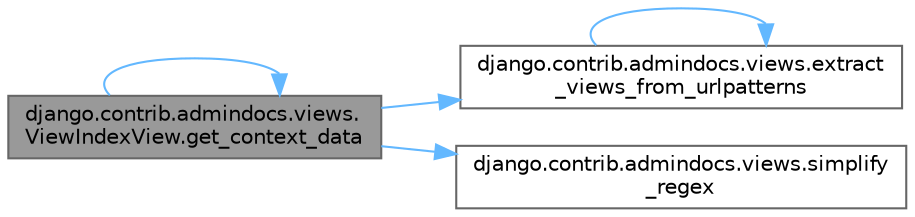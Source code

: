 digraph "django.contrib.admindocs.views.ViewIndexView.get_context_data"
{
 // LATEX_PDF_SIZE
  bgcolor="transparent";
  edge [fontname=Helvetica,fontsize=10,labelfontname=Helvetica,labelfontsize=10];
  node [fontname=Helvetica,fontsize=10,shape=box,height=0.2,width=0.4];
  rankdir="LR";
  Node1 [id="Node000001",label="django.contrib.admindocs.views.\lViewIndexView.get_context_data",height=0.2,width=0.4,color="gray40", fillcolor="grey60", style="filled", fontcolor="black",tooltip=" "];
  Node1 -> Node2 [id="edge1_Node000001_Node000002",color="steelblue1",style="solid",tooltip=" "];
  Node2 [id="Node000002",label="django.contrib.admindocs.views.extract\l_views_from_urlpatterns",height=0.2,width=0.4,color="grey40", fillcolor="white", style="filled",URL="$namespacedjango_1_1contrib_1_1admindocs_1_1views.html#a06b5c8cf3f7f7e66184d69fead4a8802",tooltip=" "];
  Node2 -> Node2 [id="edge2_Node000002_Node000002",color="steelblue1",style="solid",tooltip=" "];
  Node1 -> Node1 [id="edge3_Node000001_Node000001",color="steelblue1",style="solid",tooltip=" "];
  Node1 -> Node3 [id="edge4_Node000001_Node000003",color="steelblue1",style="solid",tooltip=" "];
  Node3 [id="Node000003",label="django.contrib.admindocs.views.simplify\l_regex",height=0.2,width=0.4,color="grey40", fillcolor="white", style="filled",URL="$namespacedjango_1_1contrib_1_1admindocs_1_1views.html#a9e1a1c874692df770aef8cdcc7a283c0",tooltip=" "];
}
